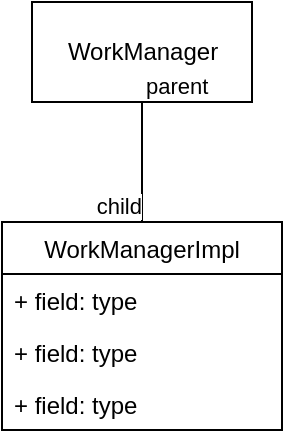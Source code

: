 <mxfile version="16.5.5" type="github">
  <diagram id="CxMmpx083xP23x3jhyUz" name="Page-1">
    <mxGraphModel dx="1406" dy="671" grid="1" gridSize="10" guides="1" tooltips="1" connect="1" arrows="1" fold="1" page="1" pageScale="1" pageWidth="827" pageHeight="1169" math="0" shadow="0">
      <root>
        <mxCell id="0" />
        <mxCell id="1" parent="0" />
        <mxCell id="PezGvLSJAi8ec4N1YCi6-3" value="WorkManager" style="html=1;" vertex="1" parent="1">
          <mxGeometry x="160" y="130" width="110" height="50" as="geometry" />
        </mxCell>
        <mxCell id="PezGvLSJAi8ec4N1YCi6-4" value="WorkManagerImpl" style="swimlane;fontStyle=0;childLayout=stackLayout;horizontal=1;startSize=26;fillColor=none;horizontalStack=0;resizeParent=1;resizeParentMax=0;resizeLast=0;collapsible=1;marginBottom=0;" vertex="1" parent="1">
          <mxGeometry x="145" y="240" width="140" height="104" as="geometry" />
        </mxCell>
        <mxCell id="PezGvLSJAi8ec4N1YCi6-5" value="+ field: type" style="text;strokeColor=none;fillColor=none;align=left;verticalAlign=top;spacingLeft=4;spacingRight=4;overflow=hidden;rotatable=0;points=[[0,0.5],[1,0.5]];portConstraint=eastwest;" vertex="1" parent="PezGvLSJAi8ec4N1YCi6-4">
          <mxGeometry y="26" width="140" height="26" as="geometry" />
        </mxCell>
        <mxCell id="PezGvLSJAi8ec4N1YCi6-6" value="+ field: type" style="text;strokeColor=none;fillColor=none;align=left;verticalAlign=top;spacingLeft=4;spacingRight=4;overflow=hidden;rotatable=0;points=[[0,0.5],[1,0.5]];portConstraint=eastwest;" vertex="1" parent="PezGvLSJAi8ec4N1YCi6-4">
          <mxGeometry y="52" width="140" height="26" as="geometry" />
        </mxCell>
        <mxCell id="PezGvLSJAi8ec4N1YCi6-7" value="+ field: type" style="text;strokeColor=none;fillColor=none;align=left;verticalAlign=top;spacingLeft=4;spacingRight=4;overflow=hidden;rotatable=0;points=[[0,0.5],[1,0.5]];portConstraint=eastwest;" vertex="1" parent="PezGvLSJAi8ec4N1YCi6-4">
          <mxGeometry y="78" width="140" height="26" as="geometry" />
        </mxCell>
        <mxCell id="PezGvLSJAi8ec4N1YCi6-8" value="" style="endArrow=none;html=1;edgeStyle=orthogonalEdgeStyle;rounded=0;entryX=0.5;entryY=0;entryDx=0;entryDy=0;exitX=0.5;exitY=1;exitDx=0;exitDy=0;" edge="1" parent="1" source="PezGvLSJAi8ec4N1YCi6-3" target="PezGvLSJAi8ec4N1YCi6-4">
          <mxGeometry relative="1" as="geometry">
            <mxPoint x="140" y="480" as="sourcePoint" />
            <mxPoint x="300" y="480" as="targetPoint" />
          </mxGeometry>
        </mxCell>
        <mxCell id="PezGvLSJAi8ec4N1YCi6-9" value="parent" style="edgeLabel;resizable=0;html=1;align=left;verticalAlign=bottom;" connectable="0" vertex="1" parent="PezGvLSJAi8ec4N1YCi6-8">
          <mxGeometry x="-1" relative="1" as="geometry" />
        </mxCell>
        <mxCell id="PezGvLSJAi8ec4N1YCi6-10" value="child" style="edgeLabel;resizable=0;html=1;align=right;verticalAlign=bottom;" connectable="0" vertex="1" parent="PezGvLSJAi8ec4N1YCi6-8">
          <mxGeometry x="1" relative="1" as="geometry" />
        </mxCell>
      </root>
    </mxGraphModel>
  </diagram>
</mxfile>
